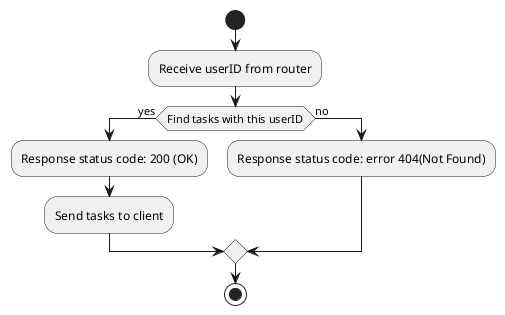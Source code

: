 @startuml getTask Controller activity
start
:Receive userID from router; 
if (Find tasks with this userID) then (yes)
    :Response status code: 200 (OK);
    :Send tasks to client;
else (no)
    :Response status code: error 404(Not Found);
endif
stop
@enduml